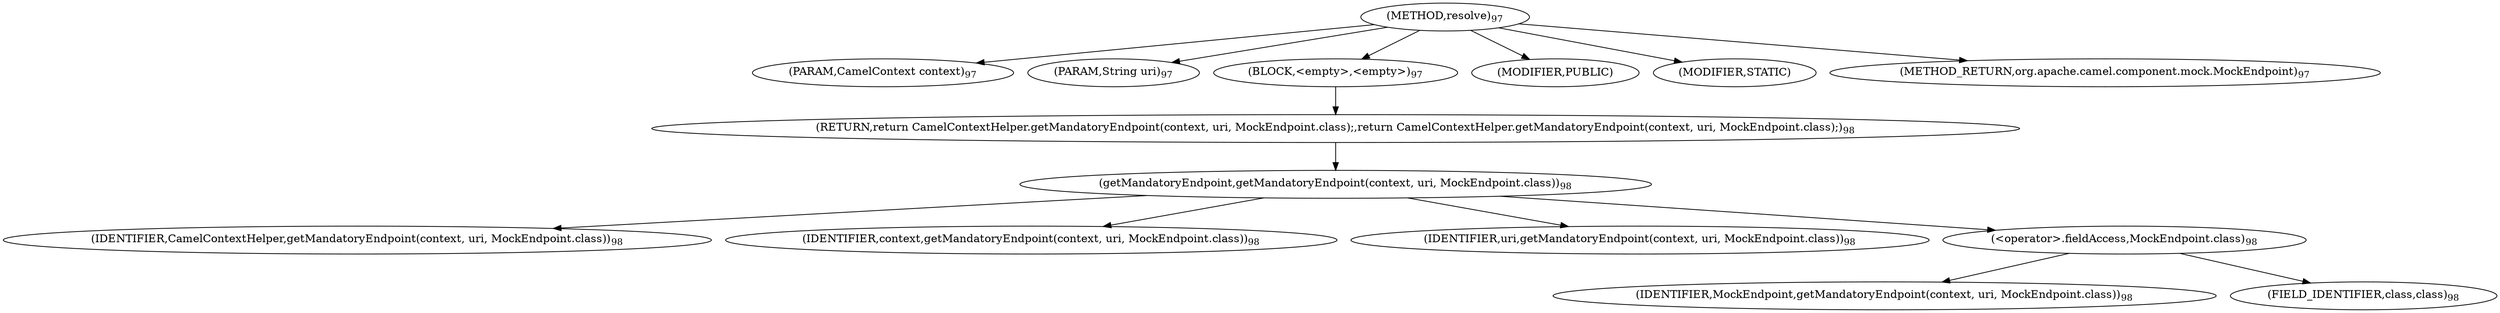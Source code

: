 digraph "resolve" {  
"263" [label = <(METHOD,resolve)<SUB>97</SUB>> ]
"264" [label = <(PARAM,CamelContext context)<SUB>97</SUB>> ]
"265" [label = <(PARAM,String uri)<SUB>97</SUB>> ]
"266" [label = <(BLOCK,&lt;empty&gt;,&lt;empty&gt;)<SUB>97</SUB>> ]
"267" [label = <(RETURN,return CamelContextHelper.getMandatoryEndpoint(context, uri, MockEndpoint.class);,return CamelContextHelper.getMandatoryEndpoint(context, uri, MockEndpoint.class);)<SUB>98</SUB>> ]
"268" [label = <(getMandatoryEndpoint,getMandatoryEndpoint(context, uri, MockEndpoint.class))<SUB>98</SUB>> ]
"269" [label = <(IDENTIFIER,CamelContextHelper,getMandatoryEndpoint(context, uri, MockEndpoint.class))<SUB>98</SUB>> ]
"270" [label = <(IDENTIFIER,context,getMandatoryEndpoint(context, uri, MockEndpoint.class))<SUB>98</SUB>> ]
"271" [label = <(IDENTIFIER,uri,getMandatoryEndpoint(context, uri, MockEndpoint.class))<SUB>98</SUB>> ]
"272" [label = <(&lt;operator&gt;.fieldAccess,MockEndpoint.class)<SUB>98</SUB>> ]
"273" [label = <(IDENTIFIER,MockEndpoint,getMandatoryEndpoint(context, uri, MockEndpoint.class))<SUB>98</SUB>> ]
"274" [label = <(FIELD_IDENTIFIER,class,class)<SUB>98</SUB>> ]
"275" [label = <(MODIFIER,PUBLIC)> ]
"276" [label = <(MODIFIER,STATIC)> ]
"277" [label = <(METHOD_RETURN,org.apache.camel.component.mock.MockEndpoint)<SUB>97</SUB>> ]
  "263" -> "264" 
  "263" -> "265" 
  "263" -> "266" 
  "263" -> "275" 
  "263" -> "276" 
  "263" -> "277" 
  "266" -> "267" 
  "267" -> "268" 
  "268" -> "269" 
  "268" -> "270" 
  "268" -> "271" 
  "268" -> "272" 
  "272" -> "273" 
  "272" -> "274" 
}
